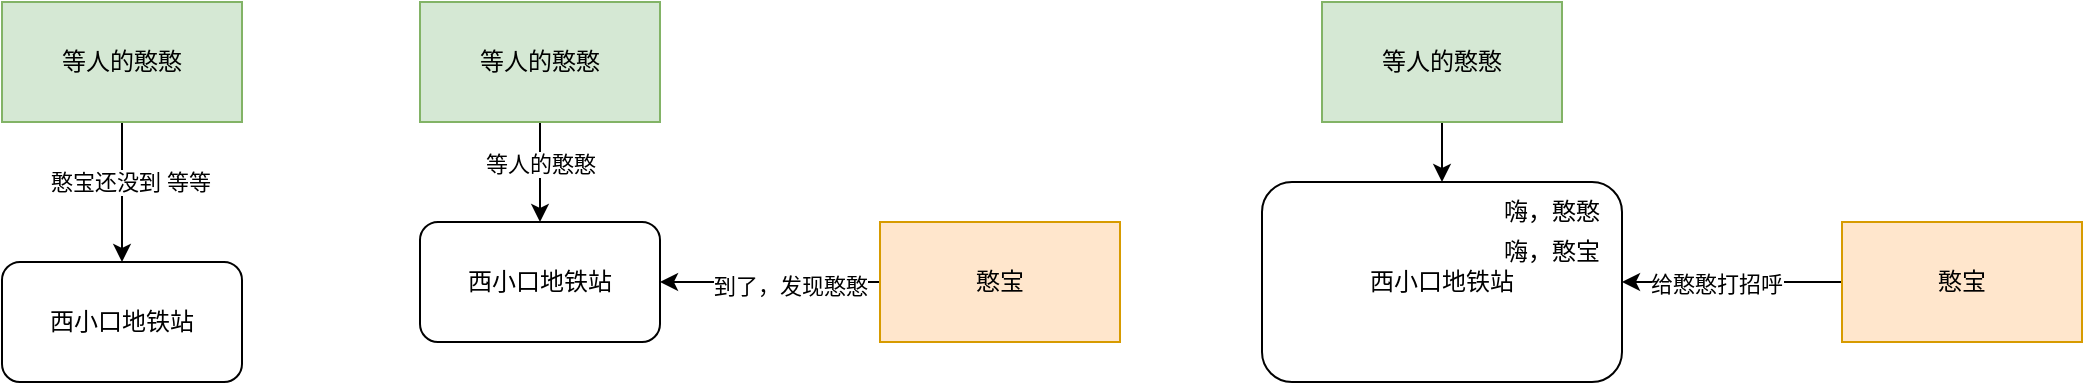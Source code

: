 <mxfile version="13.10.6" type="github">
  <diagram id="9HsLgIlctEGnbmhHxLgc" name="Page-1">
    <mxGraphModel dx="1298" dy="758" grid="0" gridSize="10" guides="1" tooltips="1" connect="1" arrows="1" fold="1" page="1" pageScale="1" pageWidth="827" pageHeight="1169" math="0" shadow="0">
      <root>
        <mxCell id="0" />
        <mxCell id="1" parent="0" />
        <mxCell id="NBqlIHR0_PowA1mTgG5R-1" value="西小口地铁站" style="rounded=1;whiteSpace=wrap;html=1;" vertex="1" parent="1">
          <mxGeometry x="30" y="320" width="120" height="60" as="geometry" />
        </mxCell>
        <mxCell id="NBqlIHR0_PowA1mTgG5R-3" style="edgeStyle=orthogonalEdgeStyle;rounded=0;orthogonalLoop=1;jettySize=auto;html=1;entryX=0.5;entryY=0;entryDx=0;entryDy=0;" edge="1" parent="1" source="NBqlIHR0_PowA1mTgG5R-2" target="NBqlIHR0_PowA1mTgG5R-1">
          <mxGeometry relative="1" as="geometry" />
        </mxCell>
        <mxCell id="NBqlIHR0_PowA1mTgG5R-6" value="憨宝还没到 等等" style="edgeLabel;html=1;align=center;verticalAlign=middle;resizable=0;points=[];" vertex="1" connectable="0" parent="NBqlIHR0_PowA1mTgG5R-3">
          <mxGeometry x="-0.143" y="4" relative="1" as="geometry">
            <mxPoint as="offset" />
          </mxGeometry>
        </mxCell>
        <mxCell id="NBqlIHR0_PowA1mTgG5R-2" value="等人的憨憨" style="rounded=0;whiteSpace=wrap;html=1;fillColor=#d5e8d4;strokeColor=#82b366;" vertex="1" parent="1">
          <mxGeometry x="30" y="190" width="120" height="60" as="geometry" />
        </mxCell>
        <mxCell id="NBqlIHR0_PowA1mTgG5R-8" value="西小口地铁站" style="rounded=1;whiteSpace=wrap;html=1;" vertex="1" parent="1">
          <mxGeometry x="239" y="300" width="120" height="60" as="geometry" />
        </mxCell>
        <mxCell id="NBqlIHR0_PowA1mTgG5R-9" style="edgeStyle=orthogonalEdgeStyle;rounded=0;orthogonalLoop=1;jettySize=auto;html=1;entryX=0.5;entryY=0;entryDx=0;entryDy=0;" edge="1" parent="1" source="NBqlIHR0_PowA1mTgG5R-11" target="NBqlIHR0_PowA1mTgG5R-8">
          <mxGeometry relative="1" as="geometry" />
        </mxCell>
        <mxCell id="NBqlIHR0_PowA1mTgG5R-15" value="等人的憨憨" style="edgeLabel;html=1;align=center;verticalAlign=middle;resizable=0;points=[];" vertex="1" connectable="0" parent="NBqlIHR0_PowA1mTgG5R-9">
          <mxGeometry x="-0.16" relative="1" as="geometry">
            <mxPoint as="offset" />
          </mxGeometry>
        </mxCell>
        <mxCell id="NBqlIHR0_PowA1mTgG5R-11" value="等人的憨憨" style="rounded=0;whiteSpace=wrap;html=1;fillColor=#d5e8d4;strokeColor=#82b366;" vertex="1" parent="1">
          <mxGeometry x="239" y="190" width="120" height="60" as="geometry" />
        </mxCell>
        <mxCell id="NBqlIHR0_PowA1mTgG5R-13" value="" style="edgeStyle=orthogonalEdgeStyle;rounded=0;orthogonalLoop=1;jettySize=auto;html=1;" edge="1" parent="1" source="NBqlIHR0_PowA1mTgG5R-12" target="NBqlIHR0_PowA1mTgG5R-8">
          <mxGeometry relative="1" as="geometry" />
        </mxCell>
        <mxCell id="NBqlIHR0_PowA1mTgG5R-14" value="到了，发现憨憨" style="edgeLabel;html=1;align=center;verticalAlign=middle;resizable=0;points=[];" vertex="1" connectable="0" parent="NBqlIHR0_PowA1mTgG5R-13">
          <mxGeometry x="-0.182" y="2" relative="1" as="geometry">
            <mxPoint as="offset" />
          </mxGeometry>
        </mxCell>
        <mxCell id="NBqlIHR0_PowA1mTgG5R-12" value="憨宝" style="rounded=0;whiteSpace=wrap;html=1;fillColor=#ffe6cc;strokeColor=#d79b00;" vertex="1" parent="1">
          <mxGeometry x="469" y="300" width="120" height="60" as="geometry" />
        </mxCell>
        <mxCell id="NBqlIHR0_PowA1mTgG5R-16" value="西小口地铁站" style="rounded=1;whiteSpace=wrap;html=1;" vertex="1" parent="1">
          <mxGeometry x="660" y="280" width="180" height="100" as="geometry" />
        </mxCell>
        <mxCell id="NBqlIHR0_PowA1mTgG5R-17" style="edgeStyle=orthogonalEdgeStyle;rounded=0;orthogonalLoop=1;jettySize=auto;html=1;entryX=0.5;entryY=0;entryDx=0;entryDy=0;" edge="1" parent="1" source="NBqlIHR0_PowA1mTgG5R-19" target="NBqlIHR0_PowA1mTgG5R-16">
          <mxGeometry relative="1" as="geometry" />
        </mxCell>
        <mxCell id="NBqlIHR0_PowA1mTgG5R-19" value="等人的憨憨" style="rounded=0;whiteSpace=wrap;html=1;fillColor=#d5e8d4;strokeColor=#82b366;" vertex="1" parent="1">
          <mxGeometry x="690" y="190" width="120" height="60" as="geometry" />
        </mxCell>
        <mxCell id="NBqlIHR0_PowA1mTgG5R-29" value="" style="edgeStyle=orthogonalEdgeStyle;rounded=0;orthogonalLoop=1;jettySize=auto;html=1;" edge="1" parent="1" source="NBqlIHR0_PowA1mTgG5R-22" target="NBqlIHR0_PowA1mTgG5R-16">
          <mxGeometry relative="1" as="geometry" />
        </mxCell>
        <mxCell id="NBqlIHR0_PowA1mTgG5R-36" value="给憨憨打招呼" style="edgeLabel;html=1;align=center;verticalAlign=middle;resizable=0;points=[];" vertex="1" connectable="0" parent="NBqlIHR0_PowA1mTgG5R-29">
          <mxGeometry x="0.15" y="1" relative="1" as="geometry">
            <mxPoint as="offset" />
          </mxGeometry>
        </mxCell>
        <mxCell id="NBqlIHR0_PowA1mTgG5R-22" value="憨宝" style="rounded=0;whiteSpace=wrap;html=1;fillColor=#ffe6cc;strokeColor=#d79b00;" vertex="1" parent="1">
          <mxGeometry x="950" y="300" width="120" height="60" as="geometry" />
        </mxCell>
        <mxCell id="NBqlIHR0_PowA1mTgG5R-32" value="嗨，憨憨" style="text;html=1;strokeColor=none;fillColor=none;align=center;verticalAlign=middle;whiteSpace=wrap;rounded=0;" vertex="1" parent="1">
          <mxGeometry x="770" y="280" width="70" height="30" as="geometry" />
        </mxCell>
        <mxCell id="NBqlIHR0_PowA1mTgG5R-35" value="嗨，憨宝" style="text;html=1;strokeColor=none;fillColor=none;align=center;verticalAlign=middle;whiteSpace=wrap;rounded=0;" vertex="1" parent="1">
          <mxGeometry x="770" y="300" width="70" height="30" as="geometry" />
        </mxCell>
      </root>
    </mxGraphModel>
  </diagram>
</mxfile>
